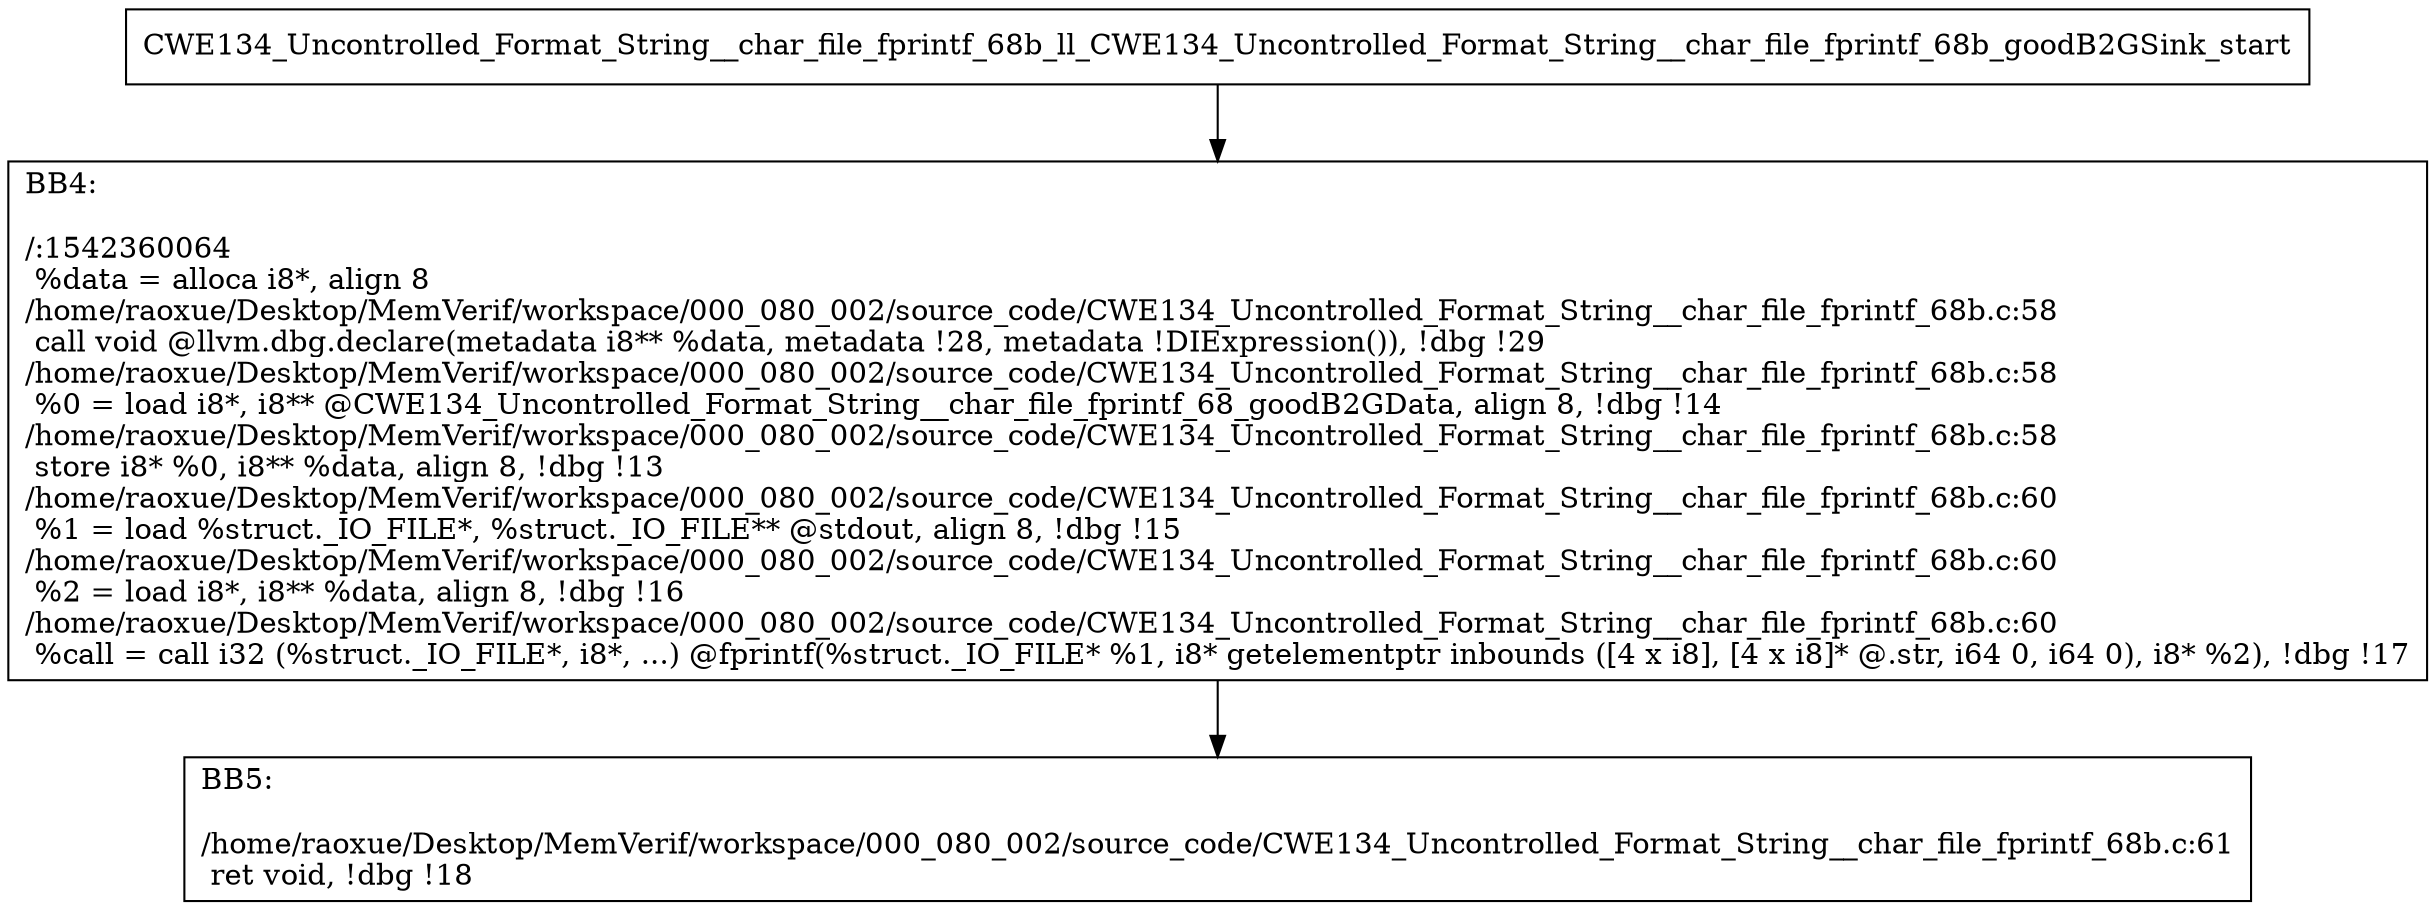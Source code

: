 digraph "CFG for'CWE134_Uncontrolled_Format_String__char_file_fprintf_68b_ll_CWE134_Uncontrolled_Format_String__char_file_fprintf_68b_goodB2GSink' function" {
	BBCWE134_Uncontrolled_Format_String__char_file_fprintf_68b_ll_CWE134_Uncontrolled_Format_String__char_file_fprintf_68b_goodB2GSink_start[shape=record,label="{CWE134_Uncontrolled_Format_String__char_file_fprintf_68b_ll_CWE134_Uncontrolled_Format_String__char_file_fprintf_68b_goodB2GSink_start}"];
	BBCWE134_Uncontrolled_Format_String__char_file_fprintf_68b_ll_CWE134_Uncontrolled_Format_String__char_file_fprintf_68b_goodB2GSink_start-> CWE134_Uncontrolled_Format_String__char_file_fprintf_68b_ll_CWE134_Uncontrolled_Format_String__char_file_fprintf_68b_goodB2GSinkBB4;
	CWE134_Uncontrolled_Format_String__char_file_fprintf_68b_ll_CWE134_Uncontrolled_Format_String__char_file_fprintf_68b_goodB2GSinkBB4 [shape=record, label="{BB4:\l\l/:1542360064\l
  %data = alloca i8*, align 8\l
/home/raoxue/Desktop/MemVerif/workspace/000_080_002/source_code/CWE134_Uncontrolled_Format_String__char_file_fprintf_68b.c:58\l
  call void @llvm.dbg.declare(metadata i8** %data, metadata !28, metadata !DIExpression()), !dbg !29\l
/home/raoxue/Desktop/MemVerif/workspace/000_080_002/source_code/CWE134_Uncontrolled_Format_String__char_file_fprintf_68b.c:58\l
  %0 = load i8*, i8** @CWE134_Uncontrolled_Format_String__char_file_fprintf_68_goodB2GData, align 8, !dbg !14\l
/home/raoxue/Desktop/MemVerif/workspace/000_080_002/source_code/CWE134_Uncontrolled_Format_String__char_file_fprintf_68b.c:58\l
  store i8* %0, i8** %data, align 8, !dbg !13\l
/home/raoxue/Desktop/MemVerif/workspace/000_080_002/source_code/CWE134_Uncontrolled_Format_String__char_file_fprintf_68b.c:60\l
  %1 = load %struct._IO_FILE*, %struct._IO_FILE** @stdout, align 8, !dbg !15\l
/home/raoxue/Desktop/MemVerif/workspace/000_080_002/source_code/CWE134_Uncontrolled_Format_String__char_file_fprintf_68b.c:60\l
  %2 = load i8*, i8** %data, align 8, !dbg !16\l
/home/raoxue/Desktop/MemVerif/workspace/000_080_002/source_code/CWE134_Uncontrolled_Format_String__char_file_fprintf_68b.c:60\l
  %call = call i32 (%struct._IO_FILE*, i8*, ...) @fprintf(%struct._IO_FILE* %1, i8* getelementptr inbounds ([4 x i8], [4 x i8]* @.str, i64 0, i64 0), i8* %2), !dbg !17\l
}"];
	CWE134_Uncontrolled_Format_String__char_file_fprintf_68b_ll_CWE134_Uncontrolled_Format_String__char_file_fprintf_68b_goodB2GSinkBB4-> CWE134_Uncontrolled_Format_String__char_file_fprintf_68b_ll_CWE134_Uncontrolled_Format_String__char_file_fprintf_68b_goodB2GSinkBB5;
	CWE134_Uncontrolled_Format_String__char_file_fprintf_68b_ll_CWE134_Uncontrolled_Format_String__char_file_fprintf_68b_goodB2GSinkBB5 [shape=record, label="{BB5:\l\l/home/raoxue/Desktop/MemVerif/workspace/000_080_002/source_code/CWE134_Uncontrolled_Format_String__char_file_fprintf_68b.c:61\l
  ret void, !dbg !18\l
}"];
}
